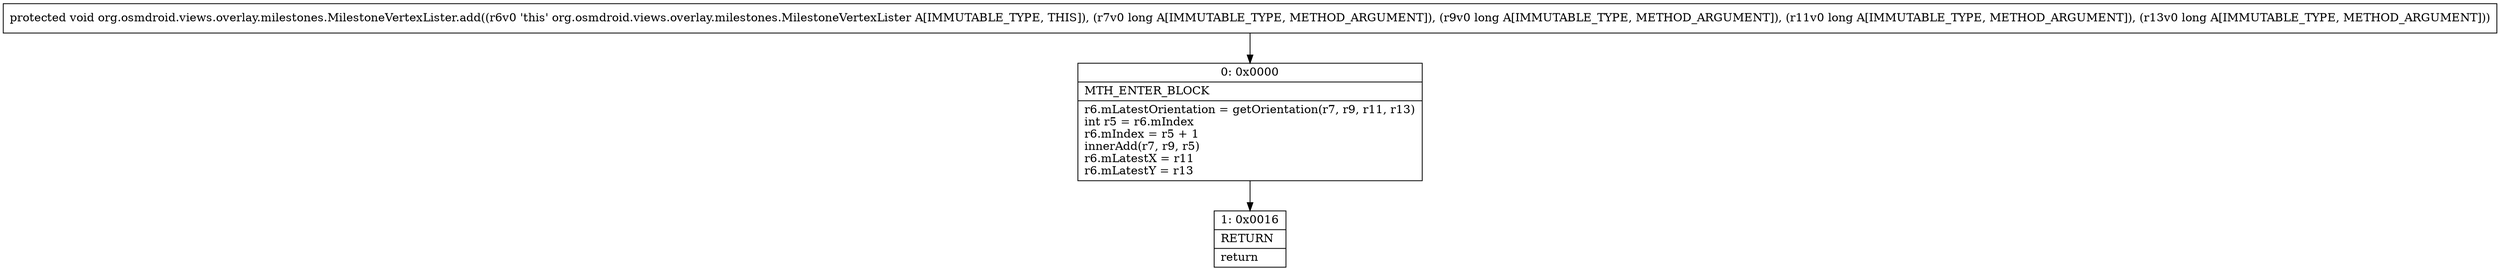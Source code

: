 digraph "CFG fororg.osmdroid.views.overlay.milestones.MilestoneVertexLister.add(JJJJ)V" {
Node_0 [shape=record,label="{0\:\ 0x0000|MTH_ENTER_BLOCK\l|r6.mLatestOrientation = getOrientation(r7, r9, r11, r13)\lint r5 = r6.mIndex\lr6.mIndex = r5 + 1\linnerAdd(r7, r9, r5)\lr6.mLatestX = r11\lr6.mLatestY = r13\l}"];
Node_1 [shape=record,label="{1\:\ 0x0016|RETURN\l|return\l}"];
MethodNode[shape=record,label="{protected void org.osmdroid.views.overlay.milestones.MilestoneVertexLister.add((r6v0 'this' org.osmdroid.views.overlay.milestones.MilestoneVertexLister A[IMMUTABLE_TYPE, THIS]), (r7v0 long A[IMMUTABLE_TYPE, METHOD_ARGUMENT]), (r9v0 long A[IMMUTABLE_TYPE, METHOD_ARGUMENT]), (r11v0 long A[IMMUTABLE_TYPE, METHOD_ARGUMENT]), (r13v0 long A[IMMUTABLE_TYPE, METHOD_ARGUMENT])) }"];
MethodNode -> Node_0;
Node_0 -> Node_1;
}

